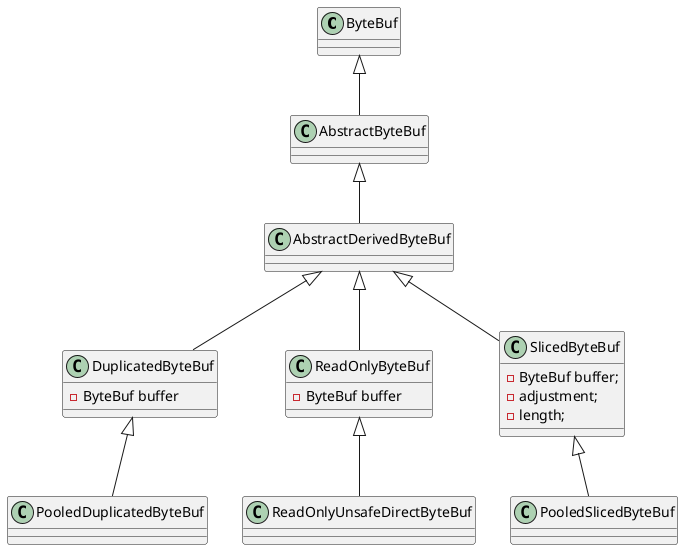 @startuml
ByteBuf             <|--    AbstractByteBuf
AbstractByteBuf     <|--    AbstractDerivedByteBuf

AbstractDerivedByteBuf  <|--    DuplicatedByteBuf
class DuplicatedByteBuf {
    - ByteBuf buffer
}

DuplicatedByteBuf       <|--    PooledDuplicatedByteBuf
AbstractDerivedByteBuf  <|--    ReadOnlyByteBuf
ReadOnlyByteBuf         <|--    ReadOnlyUnsafeDirectByteBuf
class ReadOnlyByteBuf {
    - ByteBuf buffer
}

AbstractDerivedByteBuf  <|--    SlicedByteBuf
class SlicedByteBuf {
    - ByteBuf buffer;
    - adjustment;
    - length;
}

SlicedByteBuf           <|--    PooledSlicedByteBuf


@enduml